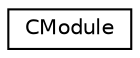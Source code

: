 digraph "Graphical Class Hierarchy"
{
  edge [fontname="Helvetica",fontsize="10",labelfontname="Helvetica",labelfontsize="10"];
  node [fontname="Helvetica",fontsize="10",shape=record];
  rankdir="LR";
  Node0 [label="CModule",height=0.2,width=0.4,color="black", fillcolor="white", style="filled",URL="$classCModule.html"];
}
